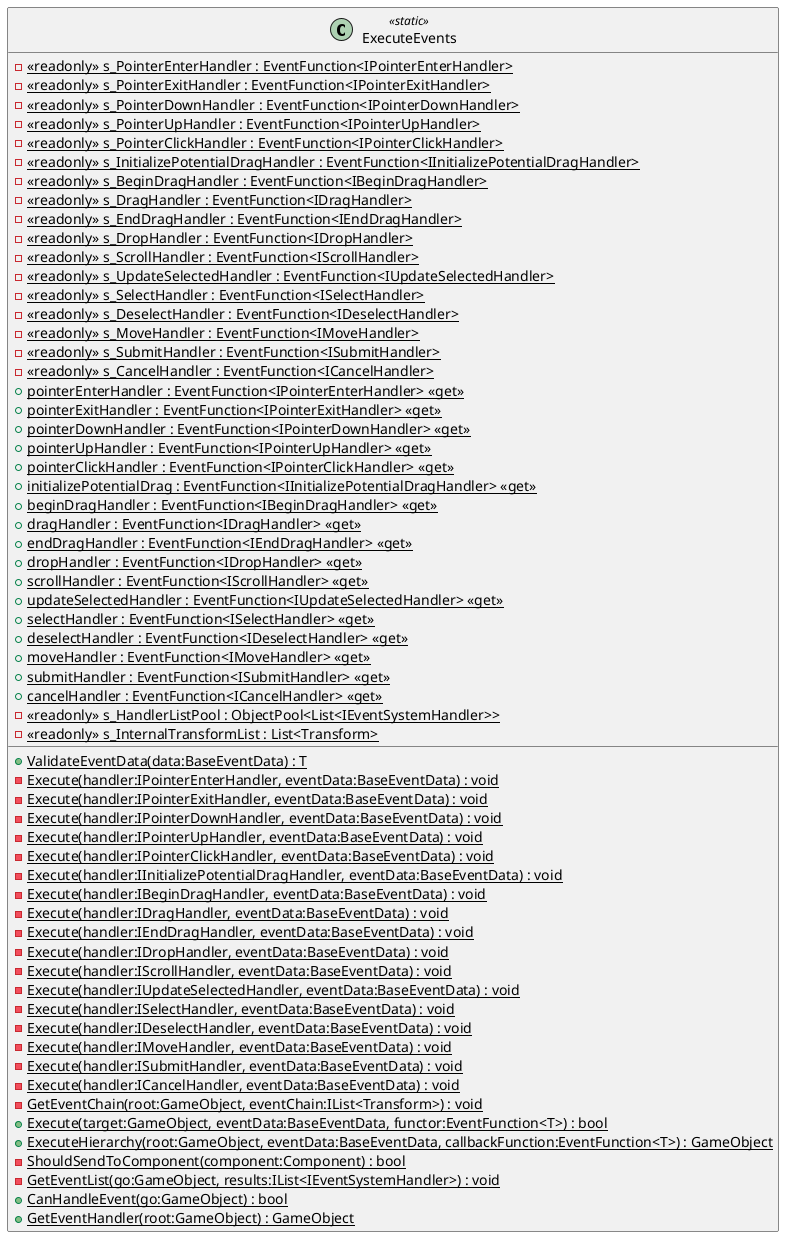 @startuml
class ExecuteEvents <<static>> {
    + {static} ValidateEventData(data:BaseEventData) : T
    - {static} <<readonly>> s_PointerEnterHandler : EventFunction<IPointerEnterHandler>
    - {static} Execute(handler:IPointerEnterHandler, eventData:BaseEventData) : void
    - {static} <<readonly>> s_PointerExitHandler : EventFunction<IPointerExitHandler>
    - {static} Execute(handler:IPointerExitHandler, eventData:BaseEventData) : void
    - {static} <<readonly>> s_PointerDownHandler : EventFunction<IPointerDownHandler>
    - {static} Execute(handler:IPointerDownHandler, eventData:BaseEventData) : void
    - {static} <<readonly>> s_PointerUpHandler : EventFunction<IPointerUpHandler>
    - {static} Execute(handler:IPointerUpHandler, eventData:BaseEventData) : void
    - {static} <<readonly>> s_PointerClickHandler : EventFunction<IPointerClickHandler>
    - {static} Execute(handler:IPointerClickHandler, eventData:BaseEventData) : void
    - {static} <<readonly>> s_InitializePotentialDragHandler : EventFunction<IInitializePotentialDragHandler>
    - {static} Execute(handler:IInitializePotentialDragHandler, eventData:BaseEventData) : void
    - {static} <<readonly>> s_BeginDragHandler : EventFunction<IBeginDragHandler>
    - {static} Execute(handler:IBeginDragHandler, eventData:BaseEventData) : void
    - {static} <<readonly>> s_DragHandler : EventFunction<IDragHandler>
    - {static} Execute(handler:IDragHandler, eventData:BaseEventData) : void
    - {static} <<readonly>> s_EndDragHandler : EventFunction<IEndDragHandler>
    - {static} Execute(handler:IEndDragHandler, eventData:BaseEventData) : void
    - {static} <<readonly>> s_DropHandler : EventFunction<IDropHandler>
    - {static} Execute(handler:IDropHandler, eventData:BaseEventData) : void
    - {static} <<readonly>> s_ScrollHandler : EventFunction<IScrollHandler>
    - {static} Execute(handler:IScrollHandler, eventData:BaseEventData) : void
    - {static} <<readonly>> s_UpdateSelectedHandler : EventFunction<IUpdateSelectedHandler>
    - {static} Execute(handler:IUpdateSelectedHandler, eventData:BaseEventData) : void
    - {static} <<readonly>> s_SelectHandler : EventFunction<ISelectHandler>
    - {static} Execute(handler:ISelectHandler, eventData:BaseEventData) : void
    - {static} <<readonly>> s_DeselectHandler : EventFunction<IDeselectHandler>
    - {static} Execute(handler:IDeselectHandler, eventData:BaseEventData) : void
    - {static} <<readonly>> s_MoveHandler : EventFunction<IMoveHandler>
    - {static} Execute(handler:IMoveHandler, eventData:BaseEventData) : void
    - {static} <<readonly>> s_SubmitHandler : EventFunction<ISubmitHandler>
    - {static} Execute(handler:ISubmitHandler, eventData:BaseEventData) : void
    - {static} <<readonly>> s_CancelHandler : EventFunction<ICancelHandler>
    - {static} Execute(handler:ICancelHandler, eventData:BaseEventData) : void
    + {static} pointerEnterHandler : EventFunction<IPointerEnterHandler> <<get>>
    + {static} pointerExitHandler : EventFunction<IPointerExitHandler> <<get>>
    + {static} pointerDownHandler : EventFunction<IPointerDownHandler> <<get>>
    + {static} pointerUpHandler : EventFunction<IPointerUpHandler> <<get>>
    + {static} pointerClickHandler : EventFunction<IPointerClickHandler> <<get>>
    + {static} initializePotentialDrag : EventFunction<IInitializePotentialDragHandler> <<get>>
    + {static} beginDragHandler : EventFunction<IBeginDragHandler> <<get>>
    + {static} dragHandler : EventFunction<IDragHandler> <<get>>
    + {static} endDragHandler : EventFunction<IEndDragHandler> <<get>>
    + {static} dropHandler : EventFunction<IDropHandler> <<get>>
    + {static} scrollHandler : EventFunction<IScrollHandler> <<get>>
    + {static} updateSelectedHandler : EventFunction<IUpdateSelectedHandler> <<get>>
    + {static} selectHandler : EventFunction<ISelectHandler> <<get>>
    + {static} deselectHandler : EventFunction<IDeselectHandler> <<get>>
    + {static} moveHandler : EventFunction<IMoveHandler> <<get>>
    + {static} submitHandler : EventFunction<ISubmitHandler> <<get>>
    + {static} cancelHandler : EventFunction<ICancelHandler> <<get>>
    - {static} GetEventChain(root:GameObject, eventChain:IList<Transform>) : void
    - {static} <<readonly>> s_HandlerListPool : ObjectPool<List<IEventSystemHandler>>
    + {static} Execute(target:GameObject, eventData:BaseEventData, functor:EventFunction<T>) : bool
    - {static} <<readonly>> s_InternalTransformList : List<Transform>
    + {static} ExecuteHierarchy(root:GameObject, eventData:BaseEventData, callbackFunction:EventFunction<T>) : GameObject
    - {static} ShouldSendToComponent(component:Component) : bool
    - {static} GetEventList(go:GameObject, results:IList<IEventSystemHandler>) : void
    + {static} CanHandleEvent(go:GameObject) : bool
    + {static} GetEventHandler(root:GameObject) : GameObject
}
@enduml
